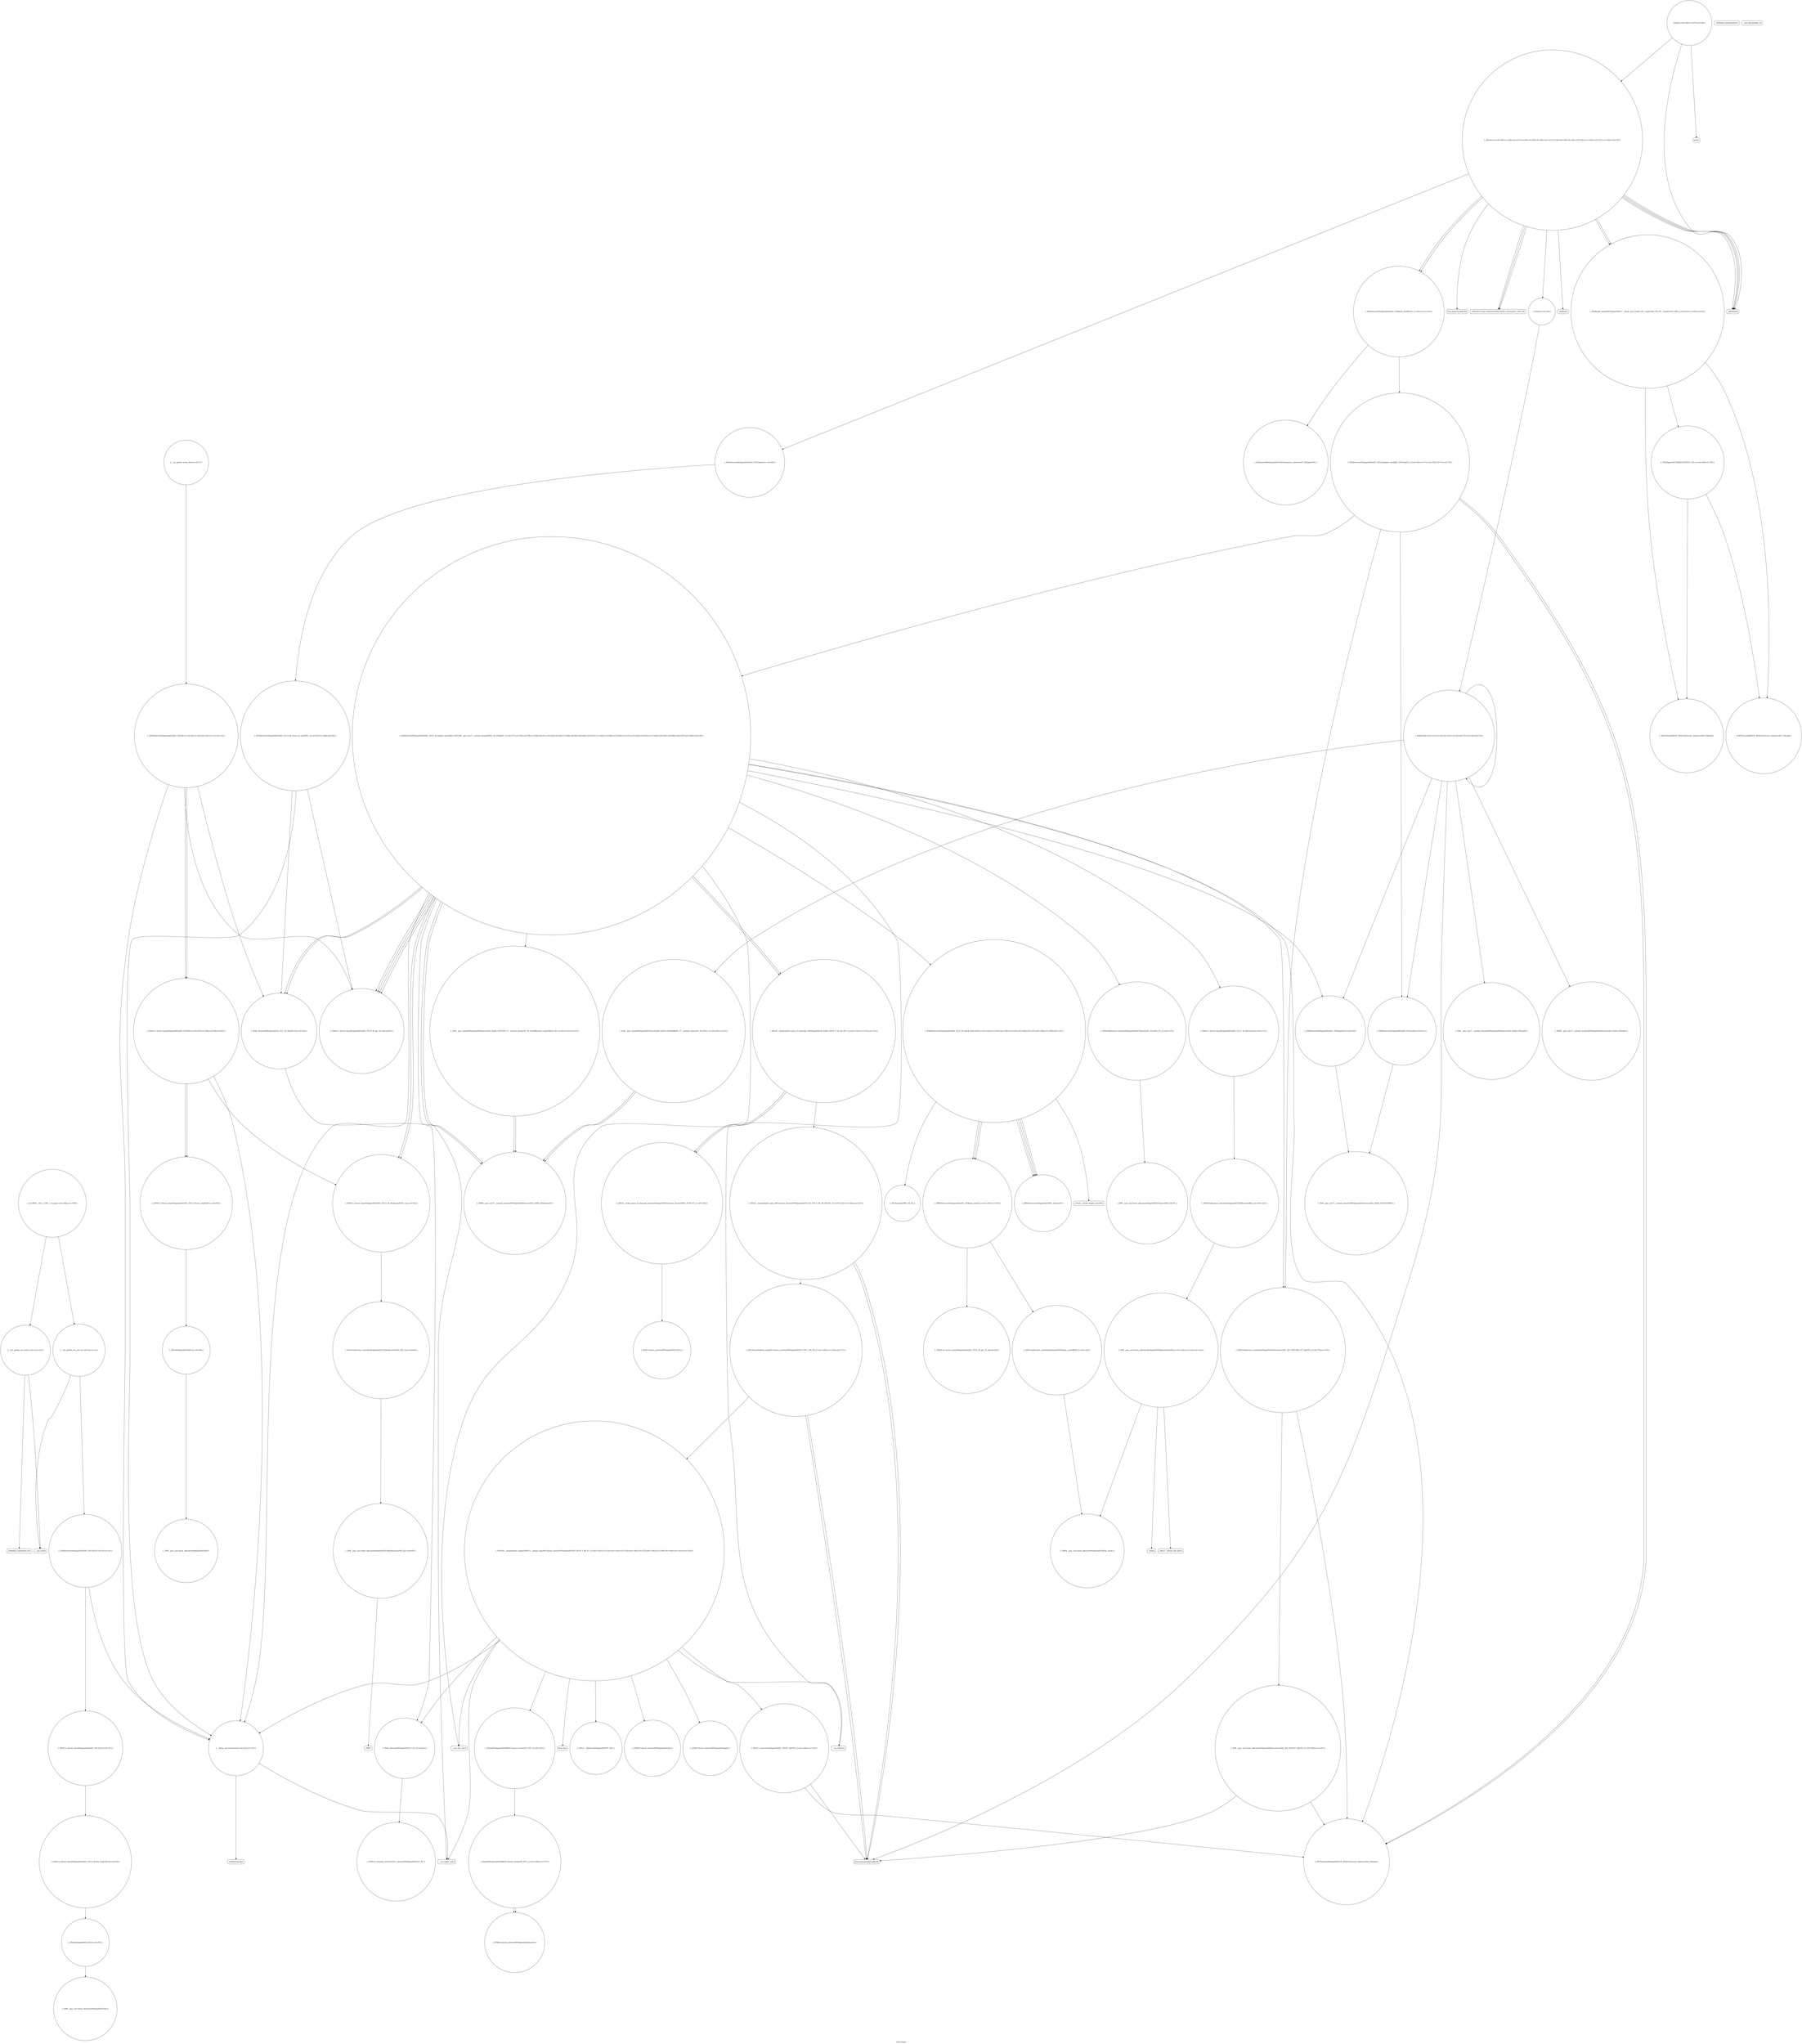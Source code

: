 digraph "Call Graph" {
	label="Call Graph";

	Node0x5589a19d80e0 [shape=record,shape=circle,label="{__cxx_global_var_init|{<s0>1|<s1>2}}"];
	Node0x5589a19d80e0:s0 -> Node0x5589a19d8160[color=black];
	Node0x5589a19d80e0:s1 -> Node0x5589a1b94590[color=black];
	Node0x5589a1b95a90 [shape=record,shape=circle,label="{_ZN9__gnu_cxx13new_allocatorISt4pairIiiEE10deallocateEPS2_m|{<s0>65}}"];
	Node0x5589a1b95a90:s0 -> Node0x5589a1b95b10[color=black];
	Node0x5589a1b98130 [shape=record,shape=circle,label="{_GLOBAL__sub_I_LHiC_1_0.cpp|{<s0>148|<s1>149}}"];
	Node0x5589a1b98130:s0 -> Node0x5589a19d80e0[color=black];
	Node0x5589a1b98130:s1 -> Node0x5589a1b94610[color=black];
	Node0x5589a1b94790 [shape=record,shape=circle,label="{_ZNSt6vectorISt4pairIiiESaIS1_EED2Ev|{<s0>8|<s1>9|<s2>10|<s3>11|<s4>12}}"];
	Node0x5589a1b94790:s0 -> Node0x5589a1b95710[color=black];
	Node0x5589a1b94790:s1 -> Node0x5589a1b95690[color=black];
	Node0x5589a1b94790:s2 -> Node0x5589a1b95790[color=black];
	Node0x5589a1b94790:s3 -> Node0x5589a1b95790[color=black];
	Node0x5589a1b94790:s4 -> Node0x5589a1b95390[color=black];
	Node0x5589a1b96e30 [shape=record,shape=circle,label="{_ZNSt6vectorISt4pairIiiESaIS1_EE12emplace_backIJS1_EEEvDpOT_|{<s0>70|<s1>71|<s2>72|<s3>73|<s4>74}}"];
	Node0x5589a1b96e30:s0 -> Node0x5589a1b96fb0[color=black];
	Node0x5589a1b96e30:s1 -> Node0x5589a1b96f30[color=black];
	Node0x5589a1b96e30:s2 -> Node0x5589a1b94910[color=black];
	Node0x5589a1b96e30:s3 -> Node0x5589a1b96fb0[color=black];
	Node0x5589a1b96e30:s4 -> Node0x5589a1b97030[color=black];
	Node0x5589a1b94b10 [shape=record,shape=circle,label="{_ZN9__gnu_cxx17__normal_iteratorIPSt4pairIiiESt6vectorIS2_SaIS2_EEEppEv}"];
	Node0x5589a1b971b0 [shape=record,shape=circle,label="{_ZN9__gnu_cxxmiIPSt4pairIiiESt6vectorIS2_SaIS2_EEEENS_17__normal_iteratorIT_T0_E15difference_typeERKSA_SD_|{<s0>111|<s1>112}}"];
	Node0x5589a1b971b0:s0 -> Node0x5589a1b96d30[color=black];
	Node0x5589a1b971b0:s1 -> Node0x5589a1b96d30[color=black];
	Node0x5589a1b94e90 [shape=record,shape=Mrecord,label="{llvm.memset.p0i8.i64}"];
	Node0x5589a1b97530 [shape=record,shape=circle,label="{_ZNKSt6vectorISt4pairIiiESaIS1_EE4sizeEv}"];
	Node0x5589a1b95210 [shape=record,shape=circle,label="{_ZNSt4pairIiiEC2IRiiLb1EEEOT_OT0_|{<s0>49|<s1>50}}"];
	Node0x5589a1b95210:s0 -> Node0x5589a1b95110[color=black];
	Node0x5589a1b95210:s1 -> Node0x5589a1b95190[color=black];
	Node0x5589a1b978b0 [shape=record,shape=circle,label="{_ZN9__gnu_cxx13new_allocatorISt4pairIiiEE8allocateEmPKv|{<s0>122|<s1>123|<s2>124}}"];
	Node0x5589a1b978b0:s0 -> Node0x5589a1b977b0[color=black];
	Node0x5589a1b978b0:s1 -> Node0x5589a1b97930[color=black];
	Node0x5589a1b978b0:s2 -> Node0x5589a1b979b0[color=black];
	Node0x5589a1b95590 [shape=record,shape=circle,label="{_ZNSaISt4pairIiiEEC2Ev|{<s0>55}}"];
	Node0x5589a1b95590:s0 -> Node0x5589a1b95610[color=black];
	Node0x5589a1b97c30 [shape=record,shape=circle,label="{_ZStneIPSt4pairIiiEEbRKSt13move_iteratorIT_ES7_|{<s0>143}}"];
	Node0x5589a1b97c30:s0 -> Node0x5589a1b97f30[color=black];
	Node0x5589a1b95910 [shape=record,shape=circle,label="{_ZNSt12_Vector_baseISt4pairIiiESaIS1_EE13_M_deallocateEPS1_m|{<s0>62}}"];
	Node0x5589a1b95910:s0 -> Node0x5589a1b95a10[color=black];
	Node0x5589a1b97fb0 [shape=record,shape=circle,label="{_ZNKSt13move_iteratorIPSt4pairIiiEE4baseEv}"];
	Node0x5589a1b94610 [shape=record,shape=circle,label="{__cxx_global_var_init.1|{<s0>3|<s1>4}}"];
	Node0x5589a1b94610:s0 -> Node0x5589a1b94690[color=black];
	Node0x5589a1b94610:s1 -> Node0x5589a1b94590[color=black];
	Node0x5589a1b96cb0 [shape=record,shape=circle,label="{_ZN9__gnu_cxx17__normal_iteratorIPSt4pairIiiESt6vectorIS2_SaIS2_EEEC2ERKS3_}"];
	Node0x5589a1b94990 [shape=record,shape=circle,label="{_ZN9__gnu_cxxneIPSt4pairIiiESt6vectorIS2_SaIS2_EEEEbRKNS_17__normal_iteratorIT_T0_EESC_|{<s0>22|<s1>23}}"];
	Node0x5589a1b94990:s0 -> Node0x5589a1b96d30[color=black];
	Node0x5589a1b94990:s1 -> Node0x5589a1b96d30[color=black];
	Node0x5589a1b97030 [shape=record,shape=circle,label="{_ZNSt6vectorISt4pairIiiESaIS1_EE17_M_realloc_insertIJS1_EEEvN9__gnu_cxx17__normal_iteratorIPS1_S3_EEDpOT_|{<s0>77|<s1>78|<s2>79|<s3>80|<s4>81|<s5>82|<s6>83|<s7>84|<s8>85|<s9>86|<s10>87|<s11>88|<s12>89|<s13>90|<s14>91|<s15>92|<s16>93|<s17>94|<s18>95|<s19>96|<s20>97|<s21>98|<s22>99}}"];
	Node0x5589a1b97030:s0 -> Node0x5589a1b97130[color=black];
	Node0x5589a1b97030:s1 -> Node0x5589a1b94890[color=black];
	Node0x5589a1b97030:s2 -> Node0x5589a1b971b0[color=black];
	Node0x5589a1b97030:s3 -> Node0x5589a1b97230[color=black];
	Node0x5589a1b97030:s4 -> Node0x5589a1b96fb0[color=black];
	Node0x5589a1b97030:s5 -> Node0x5589a1b96f30[color=black];
	Node0x5589a1b97030:s6 -> Node0x5589a1b96d30[color=black];
	Node0x5589a1b97030:s7 -> Node0x5589a1b95710[color=black];
	Node0x5589a1b97030:s8 -> Node0x5589a1b972b0[color=black];
	Node0x5589a1b97030:s9 -> Node0x5589a1b96d30[color=black];
	Node0x5589a1b97030:s10 -> Node0x5589a1b95710[color=black];
	Node0x5589a1b97030:s11 -> Node0x5589a1b972b0[color=black];
	Node0x5589a1b97030:s12 -> Node0x5589a1b95410[color=black];
	Node0x5589a1b97030:s13 -> Node0x5589a1b97330[color=black];
	Node0x5589a1b97030:s14 -> Node0x5589a1b97430[color=black];
	Node0x5589a1b97030:s15 -> Node0x5589a1b95710[color=black];
	Node0x5589a1b97030:s16 -> Node0x5589a1b95690[color=black];
	Node0x5589a1b97030:s17 -> Node0x5589a1b95910[color=black];
	Node0x5589a1b97030:s18 -> Node0x5589a1b973b0[color=black];
	Node0x5589a1b97030:s19 -> Node0x5589a1b95710[color=black];
	Node0x5589a1b97030:s20 -> Node0x5589a1b95690[color=black];
	Node0x5589a1b97030:s21 -> Node0x5589a1b95910[color=black];
	Node0x5589a1b97030:s22 -> Node0x5589a1b95390[color=black];
	Node0x5589a1b94d10 [shape=record,shape=circle,label="{_ZNSt6vectorISt4pairIiiESaIS1_EE5clearEv|{<s0>40}}"];
	Node0x5589a1b94d10:s0 -> Node0x5589a1b96db0[color=black];
	Node0x5589a1b973b0 [shape=record,shape=Mrecord,label="{__cxa_rethrow}"];
	Node0x5589a1b95090 [shape=record,shape=Mrecord,label="{printf}"];
	Node0x5589a1b97730 [shape=record,shape=circle,label="{_ZNKSt12_Vector_baseISt4pairIiiESaIS1_EE19_M_get_Tp_allocatorEv}"];
	Node0x5589a1b95410 [shape=record,shape=Mrecord,label="{__cxa_begin_catch}"];
	Node0x5589a1b97ab0 [shape=record,shape=circle,label="{_ZSt32__make_move_if_noexcept_iteratorISt4pairIiiESt13move_iteratorIPS1_EET0_PT_|{<s0>128}}"];
	Node0x5589a1b97ab0:s0 -> Node0x5589a1b98030[color=black];
	Node0x5589a1b95790 [shape=record,shape=circle,label="{_ZNSt12_Vector_baseISt4pairIiiESaIS1_EED2Ev|{<s0>57|<s1>58|<s2>59|<s3>60}}"];
	Node0x5589a1b95790:s0 -> Node0x5589a1b95910[color=black];
	Node0x5589a1b95790:s1 -> Node0x5589a1b95990[color=black];
	Node0x5589a1b95790:s2 -> Node0x5589a1b95990[color=black];
	Node0x5589a1b95790:s3 -> Node0x5589a1b95390[color=black];
	Node0x5589a1b97e30 [shape=record,shape=circle,label="{_ZNSt13move_iteratorIPSt4pairIiiEEppEv}"];
	Node0x5589a19d8160 [shape=record,shape=Mrecord,label="{_ZNSt8ios_base4InitC1Ev}"];
	Node0x5589a1b95b10 [shape=record,shape=Mrecord,label="{_ZdlPv}"];
	Node0x5589a1b94810 [shape=record,shape=circle,label="{_Z4dfs1iii|{<s0>13|<s1>14|<s2>15|<s3>16|<s4>17|<s5>18|<s6>19}}"];
	Node0x5589a1b94810:s0 -> Node0x5589a1b94890[color=black];
	Node0x5589a1b94810:s1 -> Node0x5589a1b94910[color=black];
	Node0x5589a1b94810:s2 -> Node0x5589a1b94990[color=black];
	Node0x5589a1b94810:s3 -> Node0x5589a1b94a10[color=black];
	Node0x5589a1b94810:s4 -> Node0x5589a1b94a90[color=black];
	Node0x5589a1b94810:s5 -> Node0x5589a1b94810[color=black];
	Node0x5589a1b94810:s6 -> Node0x5589a1b94b10[color=black];
	Node0x5589a1b96eb0 [shape=record,shape=circle,label="{_ZSt4moveIRSt4pairIiiEEONSt16remove_referenceIT_E4typeEOS4_}"];
	Node0x5589a1b94b90 [shape=record,shape=circle,label="{_Z3slvi|{<s0>24}}"];
	Node0x5589a1b94b90:s0 -> Node0x5589a1b94810[color=black];
	Node0x5589a1b97230 [shape=record,shape=circle,label="{_ZNSt12_Vector_baseISt4pairIiiESaIS1_EE11_M_allocateEm|{<s0>113}}"];
	Node0x5589a1b97230:s0 -> Node0x5589a1b97830[color=black];
	Node0x5589a1b94f10 [shape=record,shape=Mrecord,label="{_ZStlsISt11char_traitsIcEERSt13basic_ostreamIcT_ES5_PKc}"];
	Node0x5589a1b975b0 [shape=record,shape=Mrecord,label="{_ZSt20__throw_length_errorPKc}"];
	Node0x5589a1b95290 [shape=record,shape=circle,label="{_ZNSt12_Vector_baseISt4pairIiiESaIS1_EEC2Ev|{<s0>51}}"];
	Node0x5589a1b95290:s0 -> Node0x5589a1b95510[color=black];
	Node0x5589a1b97930 [shape=record,shape=Mrecord,label="{_ZSt17__throw_bad_allocv}"];
	Node0x5589a1b95610 [shape=record,shape=circle,label="{_ZN9__gnu_cxx13new_allocatorISt4pairIiiEEC2Ev}"];
	Node0x5589a1b97cb0 [shape=record,shape=circle,label="{_ZSt10_ConstructISt4pairIiiEJS1_EEvPT_DpOT0_|{<s0>144|<s1>145}}"];
	Node0x5589a1b97cb0:s0 -> Node0x5589a1b96fb0[color=black];
	Node0x5589a1b97cb0:s1 -> Node0x5589a1b94a90[color=black];
	Node0x5589a1b95990 [shape=record,shape=circle,label="{_ZNSt12_Vector_baseISt4pairIiiESaIS1_EE12_Vector_implD2Ev|{<s0>63}}"];
	Node0x5589a1b95990:s0 -> Node0x5589a1b95b90[color=black];
	Node0x5589a1b98030 [shape=record,shape=circle,label="{_ZNSt13move_iteratorIPSt4pairIiiEEC2ES2_}"];
	Node0x5589a1b94690 [shape=record,shape=circle,label="{_ZNSt6vectorISt4pairIiiESaIS1_EEC2Ev|{<s0>5|<s1>6}}"];
	Node0x5589a1b94690:s0 -> Node0x5589a1b95290[color=black];
	Node0x5589a1b94690:s1 -> Node0x5589a1b95390[color=black];
	Node0x5589a1b96d30 [shape=record,shape=circle,label="{_ZNK9__gnu_cxx17__normal_iteratorIPSt4pairIiiESt6vectorIS2_SaIS2_EEE4baseEv}"];
	Node0x5589a1b94a10 [shape=record,shape=circle,label="{_ZNK9__gnu_cxx17__normal_iteratorIPSt4pairIiiESt6vectorIS2_SaIS2_EEEdeEv}"];
	Node0x5589a1b970b0 [shape=record,shape=circle,label="{_ZN9__gnu_cxx13new_allocatorISt4pairIiiEE9constructIS2_JS2_EEEvPT_DpOT0_|{<s0>100|<s1>101}}"];
	Node0x5589a1b970b0:s0 -> Node0x5589a1b96fb0[color=black];
	Node0x5589a1b970b0:s1 -> Node0x5589a1b94a90[color=black];
	Node0x5589a1b94d90 [shape=record,shape=circle,label="{_ZNSt6vectorISt4pairIiiESaIS1_EE9push_backEOS1_|{<s0>41|<s1>42}}"];
	Node0x5589a1b94d90:s0 -> Node0x5589a1b96eb0[color=black];
	Node0x5589a1b94d90:s1 -> Node0x5589a1b96e30[color=black];
	Node0x5589a1b97430 [shape=record,shape=Mrecord,label="{__cxa_end_catch}"];
	Node0x5589a1b95110 [shape=record,shape=circle,label="{_ZSt7forwardIRiEOT_RNSt16remove_referenceIS1_E4typeE}"];
	Node0x5589a1b977b0 [shape=record,shape=circle,label="{_ZNK9__gnu_cxx13new_allocatorISt4pairIiiEE8max_sizeEv}"];
	Node0x5589a1b95490 [shape=record,shape=Mrecord,label="{_ZSt9terminatev}"];
	Node0x5589a1b97b30 [shape=record,shape=circle,label="{_ZSt18uninitialized_copyISt13move_iteratorIPSt4pairIiiEES3_ET0_T_S6_S5_|{<s0>129|<s1>130|<s2>131}}"];
	Node0x5589a1b97b30:s0 -> Node0x5589a1b94a90[color=black];
	Node0x5589a1b97b30:s1 -> Node0x5589a1b94a90[color=black];
	Node0x5589a1b97b30:s2 -> Node0x5589a1b97bb0[color=black];
	Node0x5589a1b95810 [shape=record,shape=circle,label="{_ZSt8_DestroyIPSt4pairIiiEEvT_S3_|{<s0>61}}"];
	Node0x5589a1b95810:s0 -> Node0x5589a1b95890[color=black];
	Node0x5589a1b97eb0 [shape=record,shape=Mrecord,label="{llvm.trap}"];
	Node0x5589a1b94510 [shape=record,shape=Mrecord,label="{_ZNSt8ios_base4InitD1Ev}"];
	Node0x5589a1b95b90 [shape=record,shape=circle,label="{_ZNSaISt4pairIiiEED2Ev|{<s0>66}}"];
	Node0x5589a1b95b90:s0 -> Node0x5589a1b96c30[color=black];
	Node0x5589a1b94890 [shape=record,shape=circle,label="{_ZNSt6vectorISt4pairIiiESaIS1_EE5beginEv|{<s0>20}}"];
	Node0x5589a1b94890:s0 -> Node0x5589a1b96cb0[color=black];
	Node0x5589a1b96f30 [shape=record,shape=circle,label="{_ZNSt16allocator_traitsISaISt4pairIiiEEE9constructIS1_JS1_EEEvRS2_PT_DpOT0_|{<s0>75|<s1>76}}"];
	Node0x5589a1b96f30:s0 -> Node0x5589a1b96fb0[color=black];
	Node0x5589a1b96f30:s1 -> Node0x5589a1b970b0[color=black];
	Node0x5589a1b94c10 [shape=record,shape=circle,label="{_Z5solvev|{<s0>25|<s1>26|<s2>27|<s3>28|<s4>29|<s5>30|<s6>31|<s7>32|<s8>33|<s9>34|<s10>35|<s11>36|<s12>37|<s13>38|<s14>39}}"];
	Node0x5589a1b94c10:s0 -> Node0x5589a1b94c90[color=black];
	Node0x5589a1b94c10:s1 -> Node0x5589a1b94c90[color=black];
	Node0x5589a1b94c10:s2 -> Node0x5589a1b94d10[color=black];
	Node0x5589a1b94c10:s3 -> Node0x5589a1b94c90[color=black];
	Node0x5589a1b94c10:s4 -> Node0x5589a1b94c90[color=black];
	Node0x5589a1b94c10:s5 -> Node0x5589a1b94e10[color=black];
	Node0x5589a1b94c10:s6 -> Node0x5589a1b94d90[color=black];
	Node0x5589a1b94c10:s7 -> Node0x5589a1b94e10[color=black];
	Node0x5589a1b94c10:s8 -> Node0x5589a1b94d90[color=black];
	Node0x5589a1b94c10:s9 -> Node0x5589a1b94e90[color=black];
	Node0x5589a1b94c10:s10 -> Node0x5589a1b94b90[color=black];
	Node0x5589a1b94c10:s11 -> Node0x5589a1b94f10[color=black];
	Node0x5589a1b94c10:s12 -> Node0x5589a1b94f90[color=black];
	Node0x5589a1b94c10:s13 -> Node0x5589a1b94f10[color=black];
	Node0x5589a1b94c10:s14 -> Node0x5589a1b94f10[color=black];
	Node0x5589a1b972b0 [shape=record,shape=circle,label="{_ZSt34__uninitialized_move_if_noexcept_aIPSt4pairIiiES2_SaIS1_EET0_T_S5_S4_RT1_|{<s0>114|<s1>115|<s2>116}}"];
	Node0x5589a1b972b0:s0 -> Node0x5589a1b97ab0[color=black];
	Node0x5589a1b972b0:s1 -> Node0x5589a1b97ab0[color=black];
	Node0x5589a1b972b0:s2 -> Node0x5589a1b97a30[color=black];
	Node0x5589a1b94f90 [shape=record,shape=Mrecord,label="{_ZNSolsEi}"];
	Node0x5589a1b97630 [shape=record,shape=circle,label="{_ZSt3maxImERKT_S2_S2_}"];
	Node0x5589a1b95310 [shape=record,shape=Mrecord,label="{__gxx_personality_v0}"];
	Node0x5589a1b979b0 [shape=record,shape=Mrecord,label="{_Znwm}"];
	Node0x5589a1b95690 [shape=record,shape=circle,label="{_ZSt8_DestroyIPSt4pairIiiES1_EvT_S3_RSaIT0_E|{<s0>56}}"];
	Node0x5589a1b95690:s0 -> Node0x5589a1b95810[color=black];
	Node0x5589a1b97d30 [shape=record,shape=circle,label="{_ZSt11__addressofISt4pairIiiEEPT_RS2_}"];
	Node0x5589a1b95a10 [shape=record,shape=circle,label="{_ZNSt16allocator_traitsISaISt4pairIiiEEE10deallocateERS2_PS1_m|{<s0>64}}"];
	Node0x5589a1b95a10:s0 -> Node0x5589a1b95a90[color=black];
	Node0x5589a1b980b0 [shape=record,shape=circle,label="{_ZN9__gnu_cxx13new_allocatorISt4pairIiiEE7destroyIS2_EEvPT_}"];
	Node0x5589a1b94710 [shape=record,shape=circle,label="{__cxx_global_array_dtor|{<s0>7}}"];
	Node0x5589a1b94710:s0 -> Node0x5589a1b94790[color=black];
	Node0x5589a1b96db0 [shape=record,shape=circle,label="{_ZNSt6vectorISt4pairIiiESaIS1_EE15_M_erase_at_endEPS1_|{<s0>67|<s1>68|<s2>69}}"];
	Node0x5589a1b96db0:s0 -> Node0x5589a1b95710[color=black];
	Node0x5589a1b96db0:s1 -> Node0x5589a1b95690[color=black];
	Node0x5589a1b96db0:s2 -> Node0x5589a1b95390[color=black];
	Node0x5589a1b94a90 [shape=record,shape=Mrecord,label="{llvm.memcpy.p0i8.p0i8.i64}"];
	Node0x5589a1b97130 [shape=record,shape=circle,label="{_ZNKSt6vectorISt4pairIiiESaIS1_EE12_M_check_lenEmPKc|{<s0>102|<s1>103|<s2>104|<s3>105|<s4>106|<s5>107|<s6>108|<s7>109|<s8>110}}"];
	Node0x5589a1b97130:s0 -> Node0x5589a1b974b0[color=black];
	Node0x5589a1b97130:s1 -> Node0x5589a1b97530[color=black];
	Node0x5589a1b97130:s2 -> Node0x5589a1b975b0[color=black];
	Node0x5589a1b97130:s3 -> Node0x5589a1b97530[color=black];
	Node0x5589a1b97130:s4 -> Node0x5589a1b97530[color=black];
	Node0x5589a1b97130:s5 -> Node0x5589a1b97630[color=black];
	Node0x5589a1b97130:s6 -> Node0x5589a1b97530[color=black];
	Node0x5589a1b97130:s7 -> Node0x5589a1b974b0[color=black];
	Node0x5589a1b97130:s8 -> Node0x5589a1b974b0[color=black];
	Node0x5589a1b94e10 [shape=record,shape=circle,label="{_ZSt9make_pairIRiiESt4pairINSt17__decay_and_stripIT_E6__typeENS2_IT0_E6__typeEEOS3_OS6_|{<s0>43|<s1>44|<s2>45}}"];
	Node0x5589a1b94e10:s0 -> Node0x5589a1b95110[color=black];
	Node0x5589a1b94e10:s1 -> Node0x5589a1b95190[color=black];
	Node0x5589a1b94e10:s2 -> Node0x5589a1b95210[color=black];
	Node0x5589a1b974b0 [shape=record,shape=circle,label="{_ZNKSt6vectorISt4pairIiiESaIS1_EE8max_sizeEv|{<s0>118|<s1>119}}"];
	Node0x5589a1b974b0:s0 -> Node0x5589a1b97730[color=black];
	Node0x5589a1b974b0:s1 -> Node0x5589a1b976b0[color=black];
	Node0x5589a1b95190 [shape=record,shape=circle,label="{_ZSt7forwardIiEOT_RNSt16remove_referenceIS0_E4typeE}"];
	Node0x5589a1b97830 [shape=record,shape=circle,label="{_ZNSt16allocator_traitsISaISt4pairIiiEEE8allocateERS2_m|{<s0>121}}"];
	Node0x5589a1b97830:s0 -> Node0x5589a1b978b0[color=black];
	Node0x5589a1b95510 [shape=record,shape=circle,label="{_ZNSt12_Vector_baseISt4pairIiiESaIS1_EE12_Vector_implC2Ev|{<s0>54}}"];
	Node0x5589a1b95510:s0 -> Node0x5589a1b95590[color=black];
	Node0x5589a1b97bb0 [shape=record,shape=circle,label="{_ZNSt20__uninitialized_copyILb0EE13__uninit_copyISt13move_iteratorIPSt4pairIiiEES5_EET0_T_S8_S7_|{<s0>132|<s1>133|<s2>134|<s3>135|<s4>136|<s5>137|<s6>138|<s7>139|<s8>140|<s9>141|<s10>142}}"];
	Node0x5589a1b97bb0:s0 -> Node0x5589a1b97c30[color=black];
	Node0x5589a1b97bb0:s1 -> Node0x5589a1b97d30[color=black];
	Node0x5589a1b97bb0:s2 -> Node0x5589a1b97db0[color=black];
	Node0x5589a1b97bb0:s3 -> Node0x5589a1b97cb0[color=black];
	Node0x5589a1b97bb0:s4 -> Node0x5589a1b97e30[color=black];
	Node0x5589a1b97bb0:s5 -> Node0x5589a1b95410[color=black];
	Node0x5589a1b97bb0:s6 -> Node0x5589a1b95810[color=black];
	Node0x5589a1b97bb0:s7 -> Node0x5589a1b973b0[color=black];
	Node0x5589a1b97bb0:s8 -> Node0x5589a1b97430[color=black];
	Node0x5589a1b97bb0:s9 -> Node0x5589a1b97eb0[color=black];
	Node0x5589a1b97bb0:s10 -> Node0x5589a1b95390[color=black];
	Node0x5589a1b95890 [shape=record,shape=circle,label="{_ZNSt12_Destroy_auxILb1EE9__destroyIPSt4pairIiiEEEvT_S5_}"];
	Node0x5589a1b97f30 [shape=record,shape=circle,label="{_ZSteqIPSt4pairIiiEEbRKSt13move_iteratorIT_ES7_|{<s0>146|<s1>147}}"];
	Node0x5589a1b97f30:s0 -> Node0x5589a1b97fb0[color=black];
	Node0x5589a1b97f30:s1 -> Node0x5589a1b97fb0[color=black];
	Node0x5589a1b94590 [shape=record,shape=Mrecord,label="{__cxa_atexit}"];
	Node0x5589a1b96c30 [shape=record,shape=circle,label="{_ZN9__gnu_cxx13new_allocatorISt4pairIiiEED2Ev}"];
	Node0x5589a1b94910 [shape=record,shape=circle,label="{_ZNSt6vectorISt4pairIiiESaIS1_EE3endEv|{<s0>21}}"];
	Node0x5589a1b94910:s0 -> Node0x5589a1b96cb0[color=black];
	Node0x5589a1b96fb0 [shape=record,shape=circle,label="{_ZSt7forwardISt4pairIiiEEOT_RNSt16remove_referenceIS2_E4typeE}"];
	Node0x5589a1b94c90 [shape=record,shape=Mrecord,label="{_ZNSirsERi}"];
	Node0x5589a1b97330 [shape=record,shape=circle,label="{_ZNSt16allocator_traitsISaISt4pairIiiEEE7destroyIS1_EEvRS2_PT_|{<s0>117}}"];
	Node0x5589a1b97330:s0 -> Node0x5589a1b980b0[color=black];
	Node0x5589a1b95010 [shape=record,shape=circle,label="{main|{<s0>46|<s1>47|<s2>48}}"];
	Node0x5589a1b95010:s0 -> Node0x5589a1b94c90[color=black];
	Node0x5589a1b95010:s1 -> Node0x5589a1b95090[color=black];
	Node0x5589a1b95010:s2 -> Node0x5589a1b94c10[color=black];
	Node0x5589a1b976b0 [shape=record,shape=circle,label="{_ZNSt16allocator_traitsISaISt4pairIiiEEE8max_sizeERKS2_|{<s0>120}}"];
	Node0x5589a1b976b0:s0 -> Node0x5589a1b977b0[color=black];
	Node0x5589a1b95390 [shape=record,shape=circle,label="{__clang_call_terminate|{<s0>52|<s1>53}}"];
	Node0x5589a1b95390:s0 -> Node0x5589a1b95410[color=black];
	Node0x5589a1b95390:s1 -> Node0x5589a1b95490[color=black];
	Node0x5589a1b97a30 [shape=record,shape=circle,label="{_ZSt22__uninitialized_copy_aISt13move_iteratorIPSt4pairIiiEES3_S2_ET0_T_S6_S5_RSaIT1_E|{<s0>125|<s1>126|<s2>127}}"];
	Node0x5589a1b97a30:s0 -> Node0x5589a1b94a90[color=black];
	Node0x5589a1b97a30:s1 -> Node0x5589a1b94a90[color=black];
	Node0x5589a1b97a30:s2 -> Node0x5589a1b97b30[color=black];
	Node0x5589a1b95710 [shape=record,shape=circle,label="{_ZNSt12_Vector_baseISt4pairIiiESaIS1_EE19_M_get_Tp_allocatorEv}"];
	Node0x5589a1b97db0 [shape=record,shape=circle,label="{_ZNKSt13move_iteratorIPSt4pairIiiEEdeEv}"];
}
